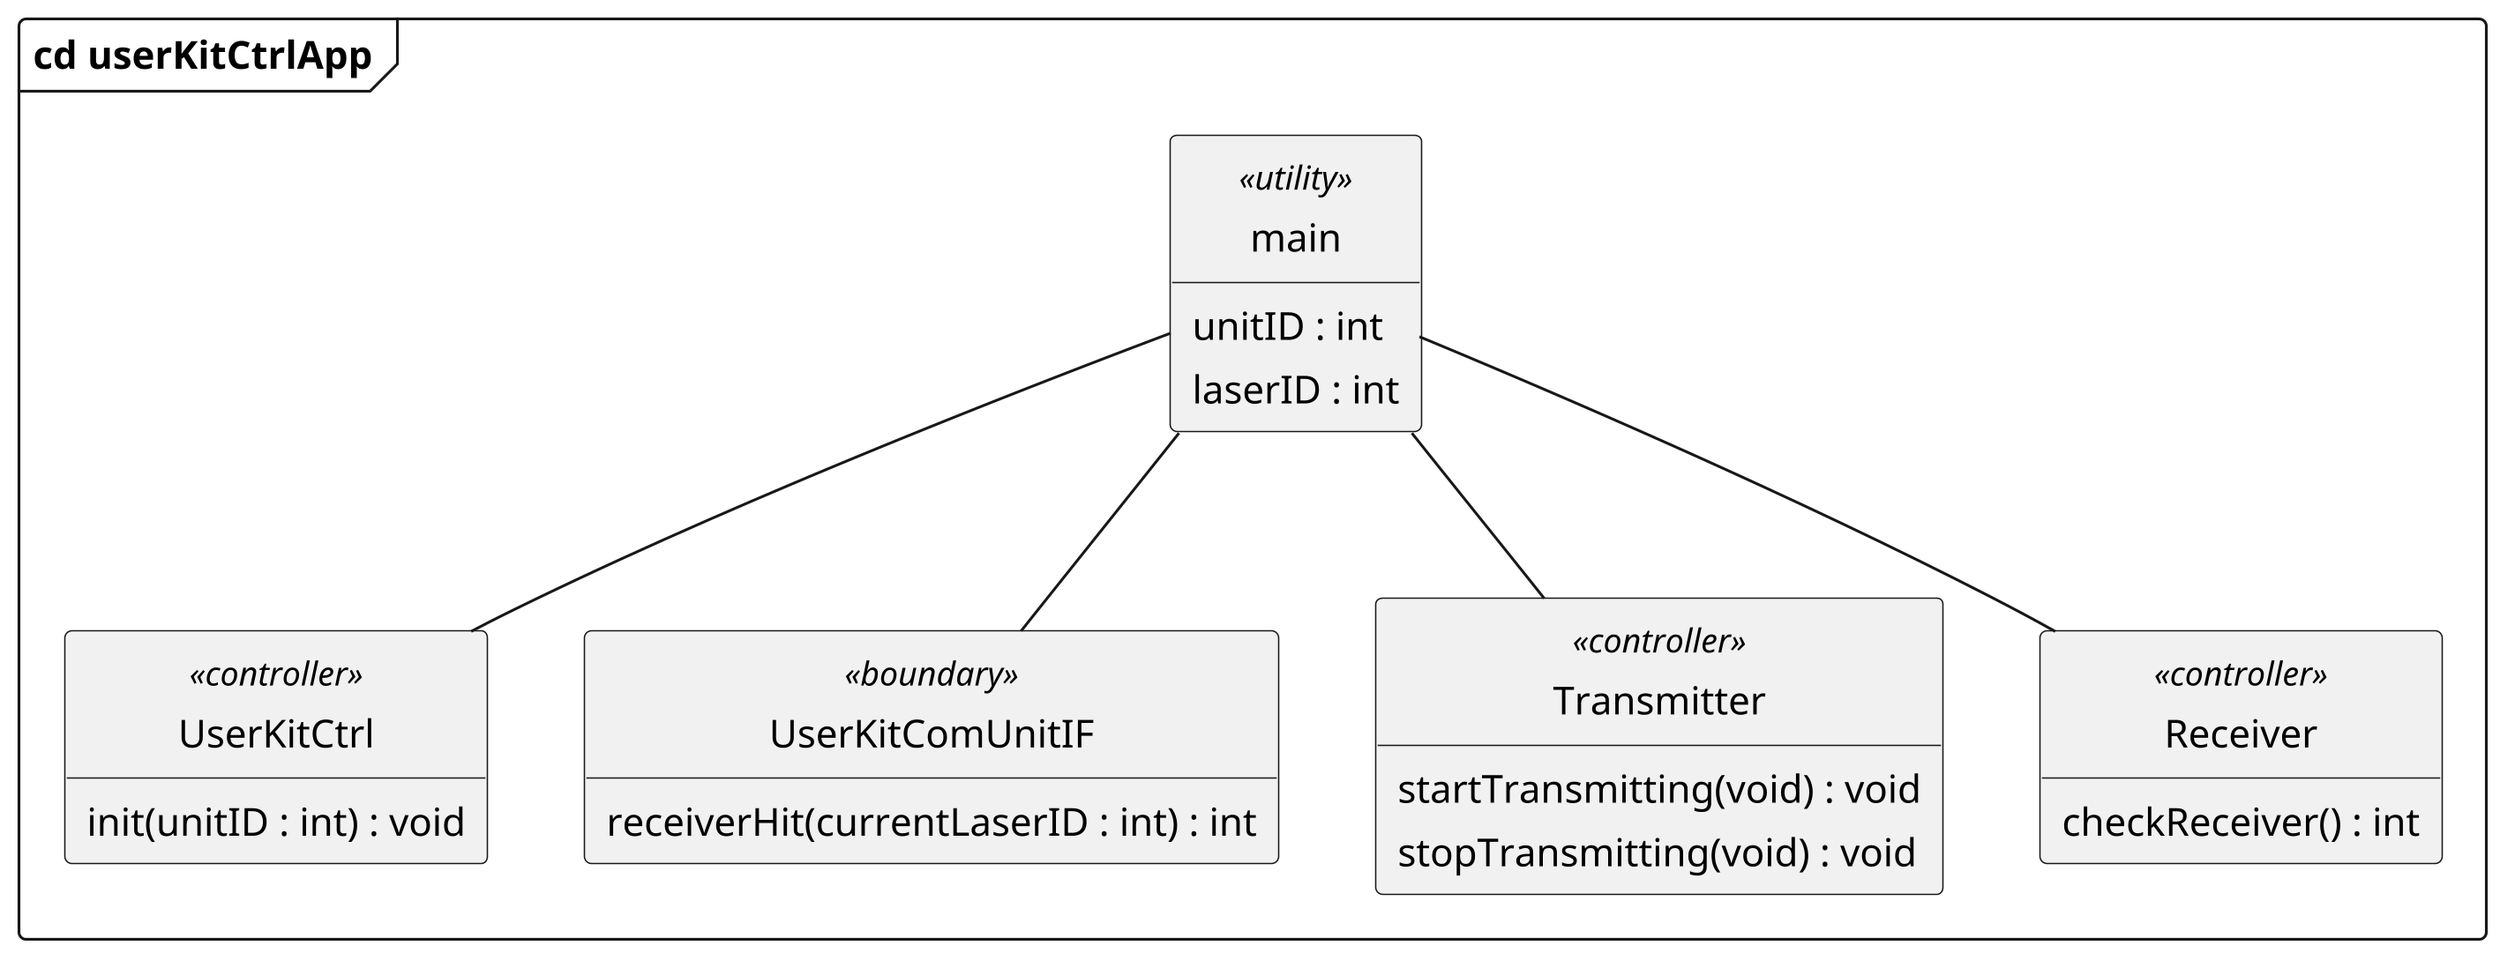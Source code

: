 @startuml userKitCtrlApp_cd

skinparam {
    monochrome true
    dpi 300
    padding 2
    packageStyle rectangle
    packageStyle frame
    shadowing false
    classAttributeIconSize 0
}
hide circle
hide empty members

frame "cd userKitCtrlApp" {

    class main <<utility>> {
        unitID : int
        laserID : int
    }

    class UserKitCtrl <<controller>> {
        init(unitID : int) : void
    }

    class UserKitComUnitIF <<boundary>> {
        receiverHit(currentLaserID : int) : int
    }

    class Transmitter <<controller>> {
        startTransmitting(void) : void
        stopTransmitting(void) : void
    }

    class Receiver <<controller>> {
        checkReceiver() : int
    }
}

main -- UserKitCtrl
main -- Transmitter
main -- Receiver
main -- UserKitComUnitIF

@enduml